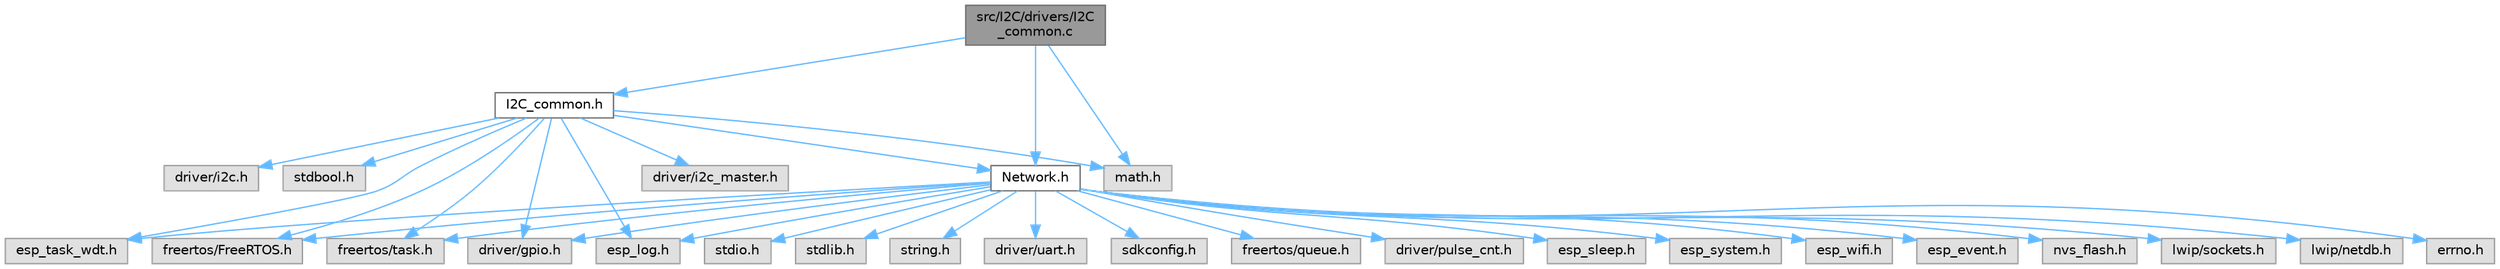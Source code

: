 digraph "src/I2C/drivers/I2C_common.c"
{
 // LATEX_PDF_SIZE
  bgcolor="transparent";
  edge [fontname=Helvetica,fontsize=10,labelfontname=Helvetica,labelfontsize=10];
  node [fontname=Helvetica,fontsize=10,shape=box,height=0.2,width=0.4];
  Node1 [id="Node000001",label="src/I2C/drivers/I2C\l_common.c",height=0.2,width=0.4,color="gray40", fillcolor="grey60", style="filled", fontcolor="black",tooltip=" "];
  Node1 -> Node2 [id="edge34_Node000001_Node000002",color="steelblue1",style="solid",tooltip=" "];
  Node2 [id="Node000002",label="Network.h",height=0.2,width=0.4,color="grey40", fillcolor="white", style="filled",URL="$_network_8h.html",tooltip=" "];
  Node2 -> Node3 [id="edge35_Node000002_Node000003",color="steelblue1",style="solid",tooltip=" "];
  Node3 [id="Node000003",label="stdio.h",height=0.2,width=0.4,color="grey60", fillcolor="#E0E0E0", style="filled",tooltip=" "];
  Node2 -> Node4 [id="edge36_Node000002_Node000004",color="steelblue1",style="solid",tooltip=" "];
  Node4 [id="Node000004",label="stdlib.h",height=0.2,width=0.4,color="grey60", fillcolor="#E0E0E0", style="filled",tooltip=" "];
  Node2 -> Node5 [id="edge37_Node000002_Node000005",color="steelblue1",style="solid",tooltip=" "];
  Node5 [id="Node000005",label="esp_task_wdt.h",height=0.2,width=0.4,color="grey60", fillcolor="#E0E0E0", style="filled",tooltip=" "];
  Node2 -> Node6 [id="edge38_Node000002_Node000006",color="steelblue1",style="solid",tooltip=" "];
  Node6 [id="Node000006",label="string.h",height=0.2,width=0.4,color="grey60", fillcolor="#E0E0E0", style="filled",tooltip=" "];
  Node2 -> Node7 [id="edge39_Node000002_Node000007",color="steelblue1",style="solid",tooltip=" "];
  Node7 [id="Node000007",label="freertos/FreeRTOS.h",height=0.2,width=0.4,color="grey60", fillcolor="#E0E0E0", style="filled",tooltip=" "];
  Node2 -> Node8 [id="edge40_Node000002_Node000008",color="steelblue1",style="solid",tooltip=" "];
  Node8 [id="Node000008",label="freertos/task.h",height=0.2,width=0.4,color="grey60", fillcolor="#E0E0E0", style="filled",tooltip=" "];
  Node2 -> Node9 [id="edge41_Node000002_Node000009",color="steelblue1",style="solid",tooltip=" "];
  Node9 [id="Node000009",label="driver/uart.h",height=0.2,width=0.4,color="grey60", fillcolor="#E0E0E0", style="filled",tooltip=" "];
  Node2 -> Node10 [id="edge42_Node000002_Node000010",color="steelblue1",style="solid",tooltip=" "];
  Node10 [id="Node000010",label="driver/gpio.h",height=0.2,width=0.4,color="grey60", fillcolor="#E0E0E0", style="filled",tooltip=" "];
  Node2 -> Node11 [id="edge43_Node000002_Node000011",color="steelblue1",style="solid",tooltip=" "];
  Node11 [id="Node000011",label="sdkconfig.h",height=0.2,width=0.4,color="grey60", fillcolor="#E0E0E0", style="filled",tooltip=" "];
  Node2 -> Node12 [id="edge44_Node000002_Node000012",color="steelblue1",style="solid",tooltip=" "];
  Node12 [id="Node000012",label="freertos/queue.h",height=0.2,width=0.4,color="grey60", fillcolor="#E0E0E0", style="filled",tooltip=" "];
  Node2 -> Node13 [id="edge45_Node000002_Node000013",color="steelblue1",style="solid",tooltip=" "];
  Node13 [id="Node000013",label="driver/pulse_cnt.h",height=0.2,width=0.4,color="grey60", fillcolor="#E0E0E0", style="filled",tooltip=" "];
  Node2 -> Node14 [id="edge46_Node000002_Node000014",color="steelblue1",style="solid",tooltip=" "];
  Node14 [id="Node000014",label="esp_log.h",height=0.2,width=0.4,color="grey60", fillcolor="#E0E0E0", style="filled",tooltip=" "];
  Node2 -> Node15 [id="edge47_Node000002_Node000015",color="steelblue1",style="solid",tooltip=" "];
  Node15 [id="Node000015",label="esp_sleep.h",height=0.2,width=0.4,color="grey60", fillcolor="#E0E0E0", style="filled",tooltip=" "];
  Node2 -> Node16 [id="edge48_Node000002_Node000016",color="steelblue1",style="solid",tooltip=" "];
  Node16 [id="Node000016",label="esp_system.h",height=0.2,width=0.4,color="grey60", fillcolor="#E0E0E0", style="filled",tooltip=" "];
  Node2 -> Node17 [id="edge49_Node000002_Node000017",color="steelblue1",style="solid",tooltip=" "];
  Node17 [id="Node000017",label="esp_wifi.h",height=0.2,width=0.4,color="grey60", fillcolor="#E0E0E0", style="filled",tooltip=" "];
  Node2 -> Node18 [id="edge50_Node000002_Node000018",color="steelblue1",style="solid",tooltip=" "];
  Node18 [id="Node000018",label="esp_event.h",height=0.2,width=0.4,color="grey60", fillcolor="#E0E0E0", style="filled",tooltip=" "];
  Node2 -> Node19 [id="edge51_Node000002_Node000019",color="steelblue1",style="solid",tooltip=" "];
  Node19 [id="Node000019",label="nvs_flash.h",height=0.2,width=0.4,color="grey60", fillcolor="#E0E0E0", style="filled",tooltip=" "];
  Node2 -> Node20 [id="edge52_Node000002_Node000020",color="steelblue1",style="solid",tooltip=" "];
  Node20 [id="Node000020",label="lwip/sockets.h",height=0.2,width=0.4,color="grey60", fillcolor="#E0E0E0", style="filled",tooltip=" "];
  Node2 -> Node21 [id="edge53_Node000002_Node000021",color="steelblue1",style="solid",tooltip=" "];
  Node21 [id="Node000021",label="lwip/netdb.h",height=0.2,width=0.4,color="grey60", fillcolor="#E0E0E0", style="filled",tooltip=" "];
  Node2 -> Node22 [id="edge54_Node000002_Node000022",color="steelblue1",style="solid",tooltip=" "];
  Node22 [id="Node000022",label="errno.h",height=0.2,width=0.4,color="grey60", fillcolor="#E0E0E0", style="filled",tooltip=" "];
  Node1 -> Node23 [id="edge55_Node000001_Node000023",color="steelblue1",style="solid",tooltip=" "];
  Node23 [id="Node000023",label="math.h",height=0.2,width=0.4,color="grey60", fillcolor="#E0E0E0", style="filled",tooltip=" "];
  Node1 -> Node24 [id="edge56_Node000001_Node000024",color="steelblue1",style="solid",tooltip=" "];
  Node24 [id="Node000024",label="I2C_common.h",height=0.2,width=0.4,color="grey40", fillcolor="white", style="filled",URL="$_i2_c__common_8h.html",tooltip=" "];
  Node24 -> Node25 [id="edge57_Node000024_Node000025",color="steelblue1",style="solid",tooltip=" "];
  Node25 [id="Node000025",label="driver/i2c_master.h",height=0.2,width=0.4,color="grey60", fillcolor="#E0E0E0", style="filled",tooltip=" "];
  Node24 -> Node7 [id="edge58_Node000024_Node000007",color="steelblue1",style="solid",tooltip=" "];
  Node24 -> Node8 [id="edge59_Node000024_Node000008",color="steelblue1",style="solid",tooltip=" "];
  Node24 -> Node10 [id="edge60_Node000024_Node000010",color="steelblue1",style="solid",tooltip=" "];
  Node24 -> Node14 [id="edge61_Node000024_Node000014",color="steelblue1",style="solid",tooltip=" "];
  Node24 -> Node26 [id="edge62_Node000024_Node000026",color="steelblue1",style="solid",tooltip=" "];
  Node26 [id="Node000026",label="driver/i2c.h",height=0.2,width=0.4,color="grey60", fillcolor="#E0E0E0", style="filled",tooltip=" "];
  Node24 -> Node5 [id="edge63_Node000024_Node000005",color="steelblue1",style="solid",tooltip=" "];
  Node24 -> Node23 [id="edge64_Node000024_Node000023",color="steelblue1",style="solid",tooltip=" "];
  Node24 -> Node2 [id="edge65_Node000024_Node000002",color="steelblue1",style="solid",tooltip=" "];
  Node24 -> Node27 [id="edge66_Node000024_Node000027",color="steelblue1",style="solid",tooltip=" "];
  Node27 [id="Node000027",label="stdbool.h",height=0.2,width=0.4,color="grey60", fillcolor="#E0E0E0", style="filled",tooltip=" "];
}
